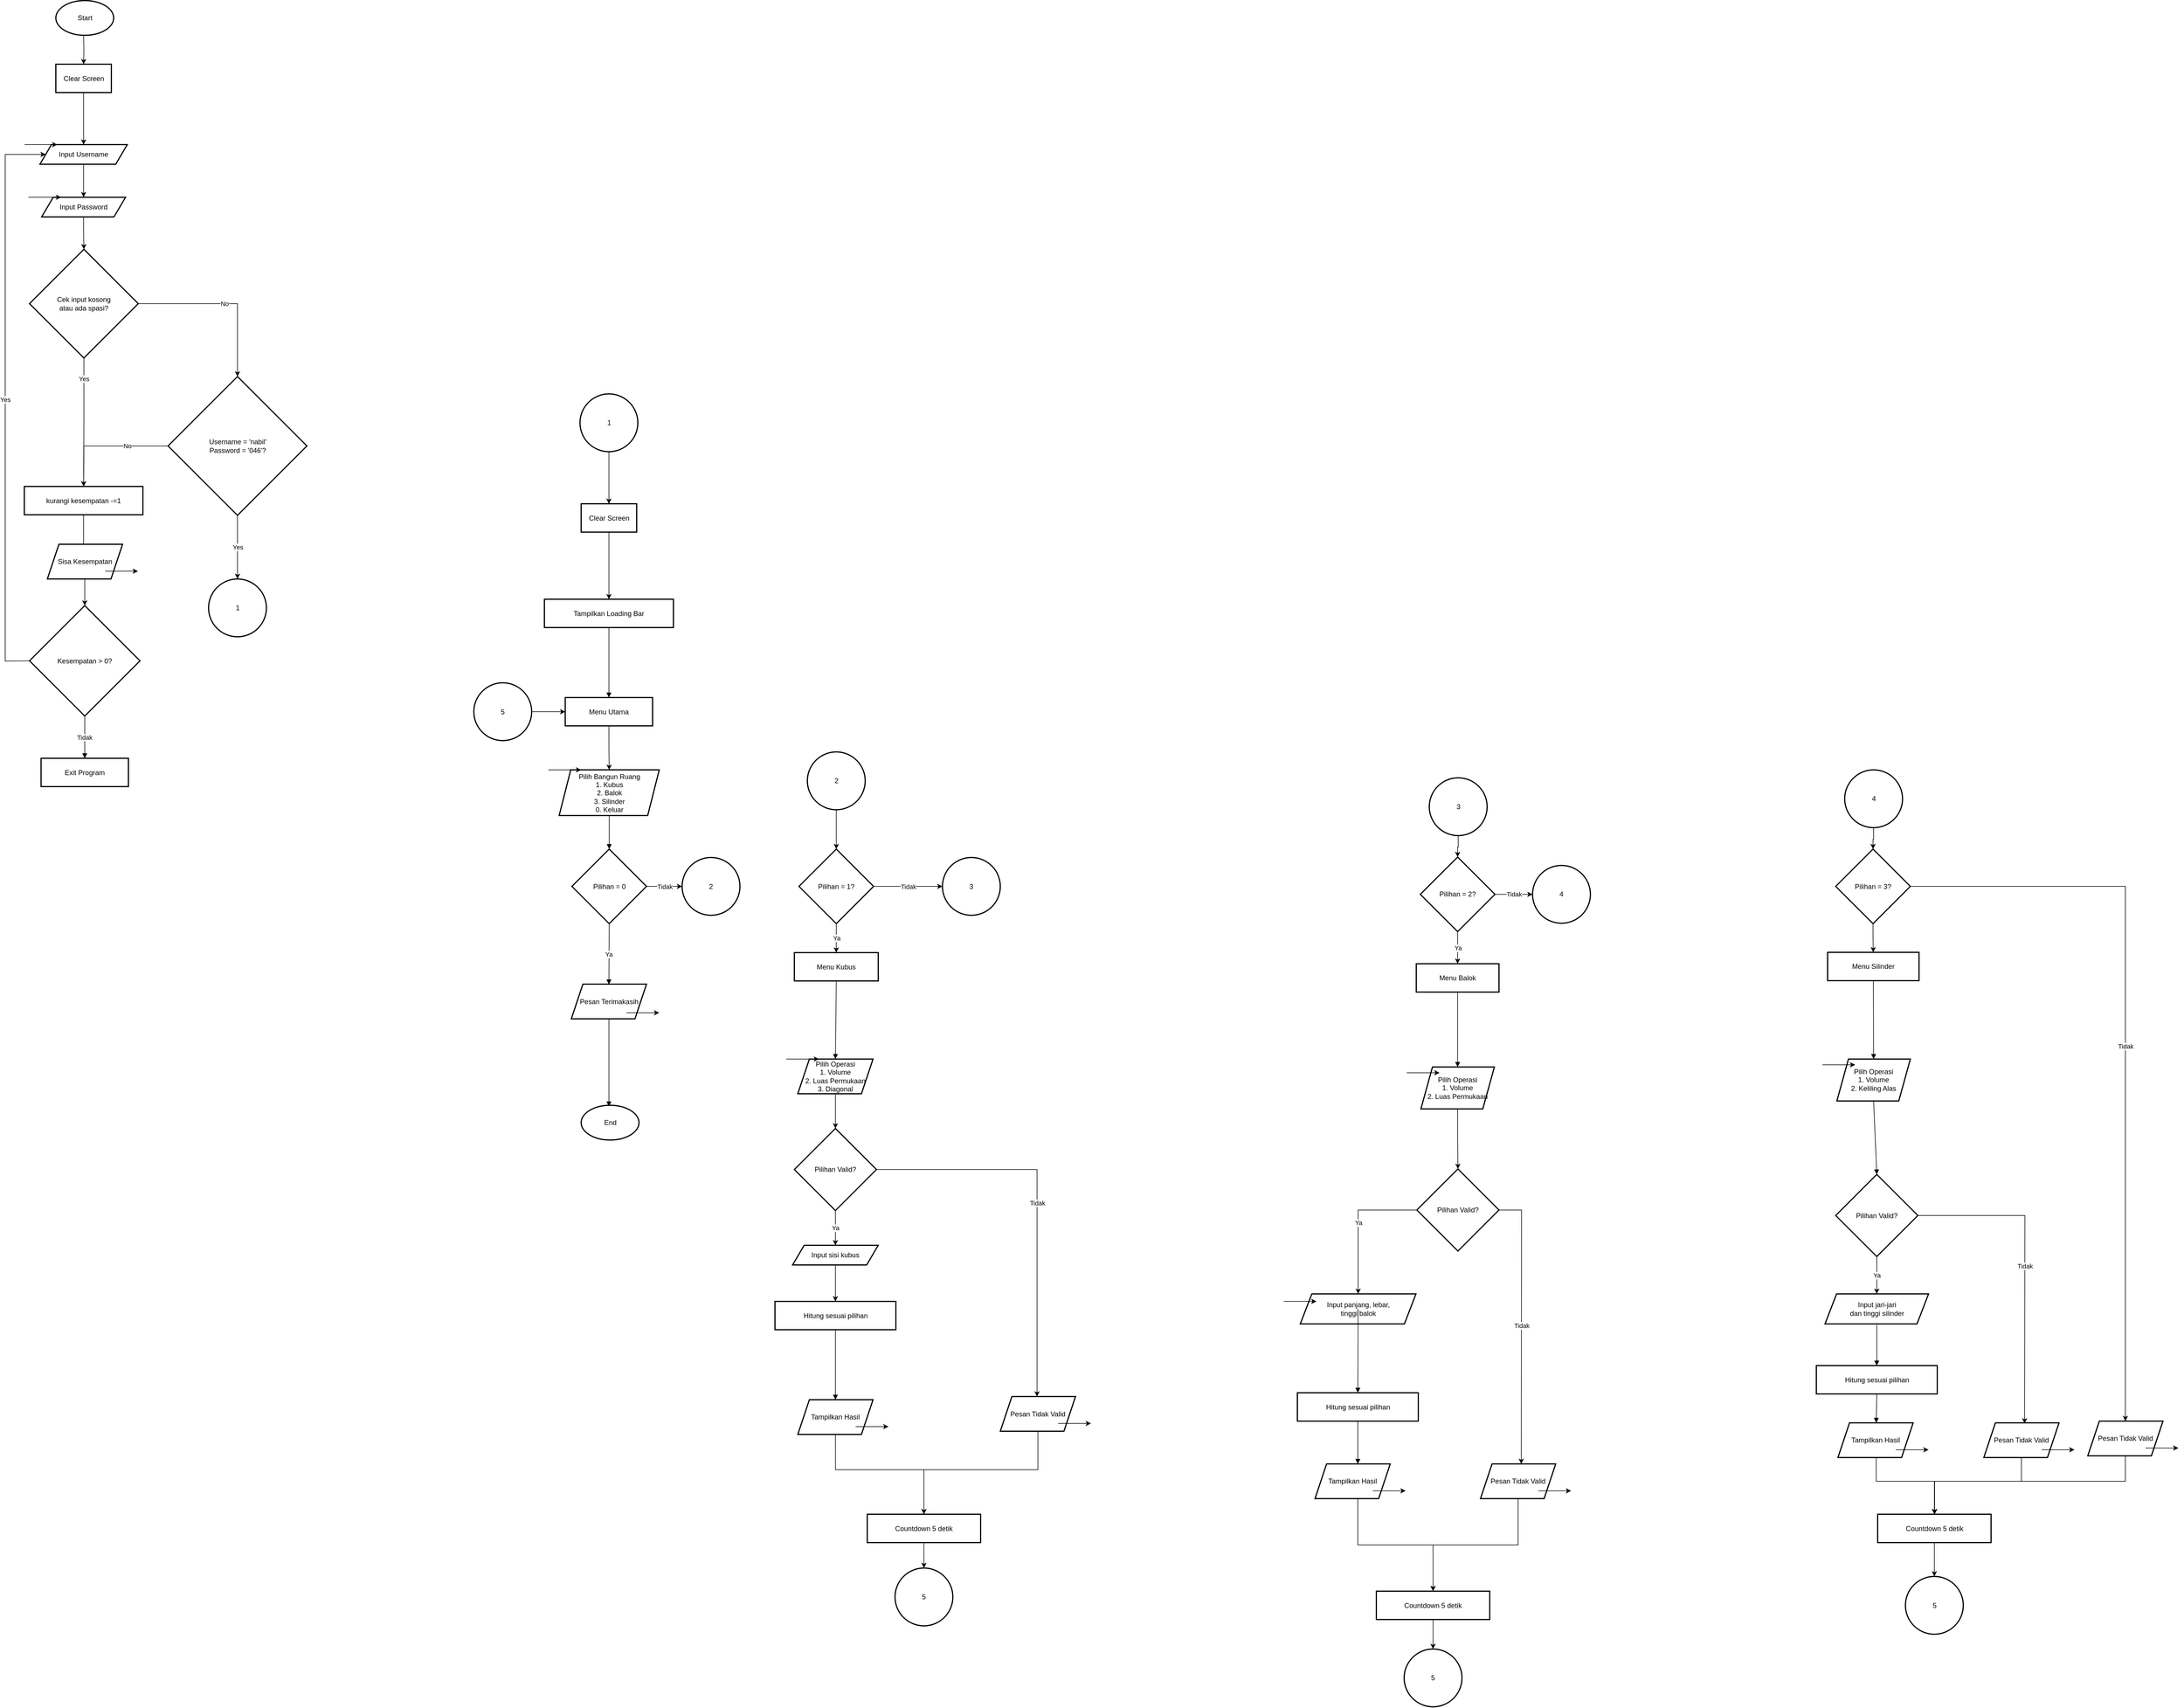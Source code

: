 <mxfile version="24.7.16">
  <diagram name="Page-1" id="O3QrOu1IXCNvo3iBdkBD">
    <mxGraphModel grid="1" page="1" gridSize="10" guides="1" tooltips="1" connect="1" arrows="1" fold="1" pageScale="1" pageWidth="827" pageHeight="1169" math="0" shadow="0">
      <root>
        <mxCell id="0" />
        <mxCell id="1" parent="0" />
        <mxCell id="ae4XvHPI6ht_69qOOaQt-114" value="" style="edgeStyle=orthogonalEdgeStyle;rounded=0;orthogonalLoop=1;jettySize=auto;html=1;" edge="1" parent="1" target="ae4XvHPI6ht_69qOOaQt-113">
          <mxGeometry relative="1" as="geometry">
            <mxPoint x="195.5" y="-71" as="sourcePoint" />
          </mxGeometry>
        </mxCell>
        <mxCell id="ae4XvHPI6ht_69qOOaQt-95" value="" style="edgeStyle=orthogonalEdgeStyle;rounded=0;orthogonalLoop=1;jettySize=auto;html=1;" edge="1" parent="1" source="ae4XvHPI6ht_69qOOaQt-2" target="ae4XvHPI6ht_69qOOaQt-3">
          <mxGeometry relative="1" as="geometry" />
        </mxCell>
        <mxCell id="ae4XvHPI6ht_69qOOaQt-2" value="Input Username" style="shape=parallelogram;perimeter=parallelogramPerimeter;fixedSize=1;strokeWidth=2;whiteSpace=wrap;" vertex="1" parent="1">
          <mxGeometry x="120" y="119" width="151" height="34" as="geometry" />
        </mxCell>
        <mxCell id="ae4XvHPI6ht_69qOOaQt-96" value="" style="edgeStyle=orthogonalEdgeStyle;rounded=0;orthogonalLoop=1;jettySize=auto;html=1;" edge="1" parent="1" source="ae4XvHPI6ht_69qOOaQt-3" target="ae4XvHPI6ht_69qOOaQt-4">
          <mxGeometry relative="1" as="geometry" />
        </mxCell>
        <mxCell id="ae4XvHPI6ht_69qOOaQt-3" value="Input Password" style="shape=parallelogram;perimeter=parallelogramPerimeter;fixedSize=1;strokeWidth=2;whiteSpace=wrap;" vertex="1" parent="1">
          <mxGeometry x="123" y="210" width="145" height="34" as="geometry" />
        </mxCell>
        <mxCell id="ae4XvHPI6ht_69qOOaQt-97" value="No" style="edgeStyle=orthogonalEdgeStyle;rounded=0;orthogonalLoop=1;jettySize=auto;html=1;exitX=1;exitY=0.5;exitDx=0;exitDy=0;" edge="1" parent="1" source="ae4XvHPI6ht_69qOOaQt-4" target="ae4XvHPI6ht_69qOOaQt-8">
          <mxGeometry relative="1" as="geometry" />
        </mxCell>
        <mxCell id="ae4XvHPI6ht_69qOOaQt-98" value="" style="edgeStyle=orthogonalEdgeStyle;rounded=0;orthogonalLoop=1;jettySize=auto;html=1;" edge="1" parent="1" source="ae4XvHPI6ht_69qOOaQt-4" target="ae4XvHPI6ht_69qOOaQt-5">
          <mxGeometry relative="1" as="geometry" />
        </mxCell>
        <mxCell id="ae4XvHPI6ht_69qOOaQt-4" value="Cek input kosong&#xa;atau ada spasi?" style="rhombus;strokeWidth=2;whiteSpace=wrap;" vertex="1" parent="1">
          <mxGeometry x="102" y="300" width="188" height="188" as="geometry" />
        </mxCell>
        <mxCell id="ae4XvHPI6ht_69qOOaQt-99" value="" style="edgeStyle=orthogonalEdgeStyle;rounded=0;orthogonalLoop=1;jettySize=auto;html=1;" edge="1" parent="1" source="ae4XvHPI6ht_69qOOaQt-5" target="ae4XvHPI6ht_69qOOaQt-6">
          <mxGeometry relative="1" as="geometry" />
        </mxCell>
        <mxCell id="ae4XvHPI6ht_69qOOaQt-5" value="kurangi kesempatan -=1" style="whiteSpace=wrap;strokeWidth=2;" vertex="1" parent="1">
          <mxGeometry x="93" y="710" width="205" height="49" as="geometry" />
        </mxCell>
        <mxCell id="ae4XvHPI6ht_69qOOaQt-6" value="Kesempatan &gt; 0?" style="rhombus;strokeWidth=2;whiteSpace=wrap;" vertex="1" parent="1">
          <mxGeometry x="102" y="916" width="191" height="191" as="geometry" />
        </mxCell>
        <mxCell id="ae4XvHPI6ht_69qOOaQt-7" value="Exit Program" style="whiteSpace=wrap;strokeWidth=2;" vertex="1" parent="1">
          <mxGeometry x="122" y="1180" width="151" height="49" as="geometry" />
        </mxCell>
        <mxCell id="ae4XvHPI6ht_69qOOaQt-106" value="Yes" style="edgeStyle=orthogonalEdgeStyle;rounded=0;orthogonalLoop=1;jettySize=auto;html=1;" edge="1" parent="1" source="ae4XvHPI6ht_69qOOaQt-8" target="ae4XvHPI6ht_69qOOaQt-105">
          <mxGeometry relative="1" as="geometry" />
        </mxCell>
        <mxCell id="ae4XvHPI6ht_69qOOaQt-8" value="Username = &#39;nabil&#39;&#xa;Password = &#39;046&#39;?" style="rhombus;strokeWidth=2;whiteSpace=wrap;" vertex="1" parent="1">
          <mxGeometry x="341.5" y="520" width="240" height="240" as="geometry" />
        </mxCell>
        <mxCell id="ae4XvHPI6ht_69qOOaQt-9" value="Tampilkan Loading Bar" style="whiteSpace=wrap;strokeWidth=2;" vertex="1" parent="1">
          <mxGeometry x="992" y="905" width="223" height="49" as="geometry" />
        </mxCell>
        <mxCell id="ae4XvHPI6ht_69qOOaQt-119" value="" style="edgeStyle=orthogonalEdgeStyle;rounded=0;orthogonalLoop=1;jettySize=auto;html=1;" edge="1" parent="1" source="ae4XvHPI6ht_69qOOaQt-10" target="ae4XvHPI6ht_69qOOaQt-11">
          <mxGeometry relative="1" as="geometry" />
        </mxCell>
        <mxCell id="ae4XvHPI6ht_69qOOaQt-10" value="Menu Utama" style="whiteSpace=wrap;strokeWidth=2;" vertex="1" parent="1">
          <mxGeometry x="1028" y="1075" width="151" height="49" as="geometry" />
        </mxCell>
        <mxCell id="ae4XvHPI6ht_69qOOaQt-11" value="Pilih Bangun Ruang&#xa;1. Kubus&#xa;2. Balok&#xa;3. Silinder&#xa;0. Keluar" style="shape=parallelogram;perimeter=parallelogramPerimeter;fixedSize=1;strokeWidth=2;whiteSpace=wrap;" vertex="1" parent="1">
          <mxGeometry x="1017.5" y="1200" width="173" height="79" as="geometry" />
        </mxCell>
        <mxCell id="ae4XvHPI6ht_69qOOaQt-168" value="Tidak" style="edgeStyle=orthogonalEdgeStyle;rounded=0;orthogonalLoop=1;jettySize=auto;html=1;" edge="1" parent="1" source="ae4XvHPI6ht_69qOOaQt-12" target="ae4XvHPI6ht_69qOOaQt-167">
          <mxGeometry relative="1" as="geometry" />
        </mxCell>
        <mxCell id="ae4XvHPI6ht_69qOOaQt-12" value="Pilihan = 0" style="rhombus;strokeWidth=2;whiteSpace=wrap;" vertex="1" parent="1">
          <mxGeometry x="1039.5" y="1337" width="129" height="129" as="geometry" />
        </mxCell>
        <mxCell id="ae4XvHPI6ht_69qOOaQt-123" value="Ya" style="edgeStyle=orthogonalEdgeStyle;rounded=0;orthogonalLoop=1;jettySize=auto;html=1;" edge="1" parent="1" source="ae4XvHPI6ht_69qOOaQt-15" target="ae4XvHPI6ht_69qOOaQt-16">
          <mxGeometry relative="1" as="geometry" />
        </mxCell>
        <mxCell id="ae4XvHPI6ht_69qOOaQt-15" value="Pilihan = 1?" style="rhombus;strokeWidth=2;whiteSpace=wrap;" vertex="1" parent="1">
          <mxGeometry x="1432" y="1337" width="129" height="129" as="geometry" />
        </mxCell>
        <mxCell id="ae4XvHPI6ht_69qOOaQt-16" value="Menu Kubus" style="whiteSpace=wrap;strokeWidth=2;" vertex="1" parent="1">
          <mxGeometry x="1424" y="1516" width="145" height="49" as="geometry" />
        </mxCell>
        <mxCell id="ae4XvHPI6ht_69qOOaQt-124" value="" style="edgeStyle=orthogonalEdgeStyle;rounded=0;orthogonalLoop=1;jettySize=auto;html=1;" edge="1" parent="1" source="ae4XvHPI6ht_69qOOaQt-17" target="ae4XvHPI6ht_69qOOaQt-18">
          <mxGeometry relative="1" as="geometry" />
        </mxCell>
        <mxCell id="ae4XvHPI6ht_69qOOaQt-17" value="Pilih Operasi&#xa;1. Volume&#xa;2. Luas Permukaan&#xa;3. Diagonal" style="shape=parallelogram;perimeter=parallelogramPerimeter;fixedSize=1;strokeWidth=2;whiteSpace=wrap;" vertex="1" parent="1">
          <mxGeometry x="1430" y="1700" width="130" height="60" as="geometry" />
        </mxCell>
        <mxCell id="ae4XvHPI6ht_69qOOaQt-127" value="Ya" style="edgeStyle=orthogonalEdgeStyle;rounded=0;orthogonalLoop=1;jettySize=auto;html=1;" edge="1" parent="1" source="ae4XvHPI6ht_69qOOaQt-18" target="ae4XvHPI6ht_69qOOaQt-20">
          <mxGeometry relative="1" as="geometry" />
        </mxCell>
        <mxCell id="ae4XvHPI6ht_69qOOaQt-130" value="Tidak" style="edgeStyle=orthogonalEdgeStyle;rounded=0;orthogonalLoop=1;jettySize=auto;html=1;exitX=1;exitY=0.5;exitDx=0;exitDy=0;" edge="1" parent="1" source="ae4XvHPI6ht_69qOOaQt-18">
          <mxGeometry relative="1" as="geometry">
            <mxPoint x="1569.0" y="1885.5" as="sourcePoint" />
            <mxPoint x="1843.5" y="2283.5" as="targetPoint" />
            <Array as="points">
              <mxPoint x="1844" y="1891" />
            </Array>
          </mxGeometry>
        </mxCell>
        <mxCell id="ae4XvHPI6ht_69qOOaQt-18" value="Pilihan Valid?" style="rhombus;strokeWidth=2;whiteSpace=wrap;" vertex="1" parent="1">
          <mxGeometry x="1424" y="1820" width="142" height="142" as="geometry" />
        </mxCell>
        <mxCell id="ae4XvHPI6ht_69qOOaQt-131" value="" style="edgeStyle=orthogonalEdgeStyle;rounded=0;orthogonalLoop=1;jettySize=auto;html=1;exitX=0.5;exitY=1;exitDx=0;exitDy=0;" edge="1" parent="1" source="ae4XvHPI6ht_69qOOaQt-155" target="ae4XvHPI6ht_69qOOaQt-23">
          <mxGeometry relative="1" as="geometry">
            <mxPoint x="1840.5" y="2338" as="sourcePoint" />
            <Array as="points">
              <mxPoint x="1845" y="2410" />
              <mxPoint x="1648" y="2410" />
            </Array>
          </mxGeometry>
        </mxCell>
        <mxCell id="ae4XvHPI6ht_69qOOaQt-128" value="" style="edgeStyle=orthogonalEdgeStyle;rounded=0;orthogonalLoop=1;jettySize=auto;html=1;" edge="1" parent="1" source="ae4XvHPI6ht_69qOOaQt-20" target="ae4XvHPI6ht_69qOOaQt-21">
          <mxGeometry relative="1" as="geometry" />
        </mxCell>
        <mxCell id="ae4XvHPI6ht_69qOOaQt-20" value="Input sisi kubus" style="shape=parallelogram;perimeter=parallelogramPerimeter;fixedSize=1;strokeWidth=2;whiteSpace=wrap;" vertex="1" parent="1">
          <mxGeometry x="1421" y="2022" width="148" height="34" as="geometry" />
        </mxCell>
        <mxCell id="ae4XvHPI6ht_69qOOaQt-21" value="Hitung sesuai pilihan" style="whiteSpace=wrap;strokeWidth=2;" vertex="1" parent="1">
          <mxGeometry x="1390.5" y="2119" width="209" height="49" as="geometry" />
        </mxCell>
        <mxCell id="ae4XvHPI6ht_69qOOaQt-132" value="" style="edgeStyle=orthogonalEdgeStyle;rounded=0;orthogonalLoop=1;jettySize=auto;html=1;" edge="1" parent="1" target="ae4XvHPI6ht_69qOOaQt-23">
          <mxGeometry relative="1" as="geometry">
            <mxPoint x="1495.059" y="2338" as="sourcePoint" />
            <Array as="points">
              <mxPoint x="1495" y="2410" />
              <mxPoint x="1648" y="2410" />
            </Array>
          </mxGeometry>
        </mxCell>
        <mxCell id="ae4XvHPI6ht_69qOOaQt-185" value="" style="edgeStyle=orthogonalEdgeStyle;rounded=0;orthogonalLoop=1;jettySize=auto;html=1;" edge="1" parent="1" source="ae4XvHPI6ht_69qOOaQt-23" target="ae4XvHPI6ht_69qOOaQt-182">
          <mxGeometry relative="1" as="geometry" />
        </mxCell>
        <mxCell id="ae4XvHPI6ht_69qOOaQt-23" value="Countdown 5 detik" style="whiteSpace=wrap;strokeWidth=2;" vertex="1" parent="1">
          <mxGeometry x="1550" y="2487" width="196" height="49" as="geometry" />
        </mxCell>
        <mxCell id="ae4XvHPI6ht_69qOOaQt-134" value="Ya" style="edgeStyle=orthogonalEdgeStyle;rounded=0;orthogonalLoop=1;jettySize=auto;html=1;" edge="1" parent="1" source="ae4XvHPI6ht_69qOOaQt-24" target="ae4XvHPI6ht_69qOOaQt-25">
          <mxGeometry relative="1" as="geometry" />
        </mxCell>
        <mxCell id="ae4XvHPI6ht_69qOOaQt-178" value="Tidak" style="edgeStyle=orthogonalEdgeStyle;rounded=0;orthogonalLoop=1;jettySize=auto;html=1;" edge="1" parent="1" source="ae4XvHPI6ht_69qOOaQt-24" target="ae4XvHPI6ht_69qOOaQt-177">
          <mxGeometry relative="1" as="geometry" />
        </mxCell>
        <mxCell id="ae4XvHPI6ht_69qOOaQt-24" value="Pilihan = 2?" style="rhombus;strokeWidth=2;whiteSpace=wrap;" vertex="1" parent="1">
          <mxGeometry x="2506" y="1350.75" width="129" height="129" as="geometry" />
        </mxCell>
        <mxCell id="ae4XvHPI6ht_69qOOaQt-25" value="Menu Balok" style="whiteSpace=wrap;strokeWidth=2;" vertex="1" parent="1">
          <mxGeometry x="2499" y="1535.25" width="143" height="49" as="geometry" />
        </mxCell>
        <mxCell id="ae4XvHPI6ht_69qOOaQt-176" value="" style="edgeStyle=orthogonalEdgeStyle;rounded=0;orthogonalLoop=1;jettySize=auto;html=1;" edge="1" parent="1" source="ae4XvHPI6ht_69qOOaQt-26" target="ae4XvHPI6ht_69qOOaQt-27">
          <mxGeometry relative="1" as="geometry" />
        </mxCell>
        <mxCell id="ae4XvHPI6ht_69qOOaQt-26" value="Pilih Operasi&#xa;1. Volume&#xa;2. Luas Permukaan" style="shape=parallelogram;perimeter=parallelogramPerimeter;fixedSize=1;strokeWidth=2;whiteSpace=wrap;" vertex="1" parent="1">
          <mxGeometry x="2507" y="1713.75" width="127" height="72.5" as="geometry" />
        </mxCell>
        <mxCell id="ae4XvHPI6ht_69qOOaQt-136" value="Ya" style="edgeStyle=orthogonalEdgeStyle;rounded=0;orthogonalLoop=1;jettySize=auto;html=1;" edge="1" parent="1" source="ae4XvHPI6ht_69qOOaQt-27" target="ae4XvHPI6ht_69qOOaQt-29">
          <mxGeometry relative="1" as="geometry" />
        </mxCell>
        <mxCell id="ae4XvHPI6ht_69qOOaQt-139" value="Tidak" style="edgeStyle=orthogonalEdgeStyle;rounded=0;orthogonalLoop=1;jettySize=auto;html=1;" edge="1" parent="1" source="ae4XvHPI6ht_69qOOaQt-27">
          <mxGeometry relative="1" as="geometry">
            <mxPoint x="2680.471" y="2400" as="targetPoint" />
          </mxGeometry>
        </mxCell>
        <mxCell id="ae4XvHPI6ht_69qOOaQt-27" value="Pilihan Valid?" style="rhombus;strokeWidth=2;whiteSpace=wrap;" vertex="1" parent="1">
          <mxGeometry x="2500" y="1890" width="142" height="142" as="geometry" />
        </mxCell>
        <mxCell id="ae4XvHPI6ht_69qOOaQt-140" value="" style="edgeStyle=orthogonalEdgeStyle;rounded=0;orthogonalLoop=1;jettySize=auto;html=1;exitX=0.5;exitY=1;exitDx=0;exitDy=0;" edge="1" parent="1" source="ae4XvHPI6ht_69qOOaQt-158" target="ae4XvHPI6ht_69qOOaQt-32">
          <mxGeometry relative="1" as="geometry">
            <mxPoint x="2680.471" y="2449" as="sourcePoint" />
            <Array as="points">
              <mxPoint x="2675" y="2540" />
              <mxPoint x="2528" y="2540" />
            </Array>
          </mxGeometry>
        </mxCell>
        <mxCell id="ae4XvHPI6ht_69qOOaQt-29" value="Input panjang, lebar,&#xa;tinggi balok" style="shape=parallelogram;perimeter=parallelogramPerimeter;fixedSize=1;strokeWidth=2;whiteSpace=wrap;" vertex="1" parent="1">
          <mxGeometry x="2298.5" y="2106" width="200" height="52" as="geometry" />
        </mxCell>
        <mxCell id="ae4XvHPI6ht_69qOOaQt-30" value="Hitung sesuai pilihan" style="whiteSpace=wrap;strokeWidth=2;" vertex="1" parent="1">
          <mxGeometry x="2293.5" y="2277" width="209" height="49" as="geometry" />
        </mxCell>
        <mxCell id="ae4XvHPI6ht_69qOOaQt-142" value="" style="edgeStyle=orthogonalEdgeStyle;rounded=0;orthogonalLoop=1;jettySize=auto;html=1;" edge="1" parent="1" target="ae4XvHPI6ht_69qOOaQt-32">
          <mxGeometry relative="1" as="geometry">
            <mxPoint x="2398" y="2449" as="sourcePoint" />
            <Array as="points">
              <mxPoint x="2398" y="2540" />
              <mxPoint x="2528" y="2540" />
            </Array>
          </mxGeometry>
        </mxCell>
        <mxCell id="ae4XvHPI6ht_69qOOaQt-184" value="" style="edgeStyle=orthogonalEdgeStyle;rounded=0;orthogonalLoop=1;jettySize=auto;html=1;" edge="1" parent="1" source="ae4XvHPI6ht_69qOOaQt-32" target="ae4XvHPI6ht_69qOOaQt-183">
          <mxGeometry relative="1" as="geometry" />
        </mxCell>
        <mxCell id="ae4XvHPI6ht_69qOOaQt-32" value="Countdown 5 detik" style="whiteSpace=wrap;strokeWidth=2;" vertex="1" parent="1">
          <mxGeometry x="2430" y="2620" width="196" height="49" as="geometry" />
        </mxCell>
        <mxCell id="ae4XvHPI6ht_69qOOaQt-143" value="" style="edgeStyle=orthogonalEdgeStyle;rounded=0;orthogonalLoop=1;jettySize=auto;html=1;" edge="1" parent="1" source="ae4XvHPI6ht_69qOOaQt-33" target="ae4XvHPI6ht_69qOOaQt-34">
          <mxGeometry relative="1" as="geometry" />
        </mxCell>
        <mxCell id="ae4XvHPI6ht_69qOOaQt-165" value="Tidak" style="edgeStyle=orthogonalEdgeStyle;rounded=0;orthogonalLoop=1;jettySize=auto;html=1;" edge="1" parent="1" source="ae4XvHPI6ht_69qOOaQt-33" target="ae4XvHPI6ht_69qOOaQt-163">
          <mxGeometry relative="1" as="geometry" />
        </mxCell>
        <mxCell id="ae4XvHPI6ht_69qOOaQt-33" value="Pilihan = 3?" style="rhombus;strokeWidth=2;whiteSpace=wrap;" vertex="1" parent="1">
          <mxGeometry x="3224" y="1337" width="129" height="129" as="geometry" />
        </mxCell>
        <mxCell id="ae4XvHPI6ht_69qOOaQt-34" value="Menu Silinder" style="whiteSpace=wrap;strokeWidth=2;" vertex="1" parent="1">
          <mxGeometry x="3210" y="1515.5" width="158" height="49" as="geometry" />
        </mxCell>
        <mxCell id="ae4XvHPI6ht_69qOOaQt-35" value="Pilih Operasi&#xa;1. Volume&#xa;2. Keliling Alas" style="shape=parallelogram;perimeter=parallelogramPerimeter;fixedSize=1;strokeWidth=2;whiteSpace=wrap;" vertex="1" parent="1">
          <mxGeometry x="3226" y="1700" width="127" height="72.5" as="geometry" />
        </mxCell>
        <mxCell id="ae4XvHPI6ht_69qOOaQt-149" value="Tidak" style="edgeStyle=orthogonalEdgeStyle;rounded=0;orthogonalLoop=1;jettySize=auto;html=1;" edge="1" parent="1" source="ae4XvHPI6ht_69qOOaQt-36">
          <mxGeometry relative="1" as="geometry">
            <mxPoint x="3550.471" y="2330" as="targetPoint" />
          </mxGeometry>
        </mxCell>
        <mxCell id="ae4XvHPI6ht_69qOOaQt-151" value="Ya" style="edgeStyle=orthogonalEdgeStyle;rounded=0;orthogonalLoop=1;jettySize=auto;html=1;" edge="1" parent="1" source="ae4XvHPI6ht_69qOOaQt-36" target="ae4XvHPI6ht_69qOOaQt-38">
          <mxGeometry relative="1" as="geometry" />
        </mxCell>
        <mxCell id="ae4XvHPI6ht_69qOOaQt-36" value="Pilihan Valid?" style="rhombus;strokeWidth=2;whiteSpace=wrap;" vertex="1" parent="1">
          <mxGeometry x="3224" y="1899.5" width="142" height="142" as="geometry" />
        </mxCell>
        <mxCell id="ae4XvHPI6ht_69qOOaQt-150" value="" style="edgeStyle=orthogonalEdgeStyle;rounded=0;orthogonalLoop=1;jettySize=auto;html=1;exitX=0.5;exitY=1;exitDx=0;exitDy=0;" edge="1" parent="1" source="ae4XvHPI6ht_69qOOaQt-160" target="ae4XvHPI6ht_69qOOaQt-41">
          <mxGeometry relative="1" as="geometry">
            <mxPoint x="3550.471" y="2379" as="sourcePoint" />
            <Array as="points">
              <mxPoint x="3545" y="2430" />
              <mxPoint x="3395" y="2430" />
            </Array>
          </mxGeometry>
        </mxCell>
        <mxCell id="ae4XvHPI6ht_69qOOaQt-38" value="Input jari-jari&#xa;dan tinggi silinder" style="shape=parallelogram;perimeter=parallelogramPerimeter;fixedSize=1;strokeWidth=2;whiteSpace=wrap;" vertex="1" parent="1">
          <mxGeometry x="3205.5" y="2106" width="179" height="52" as="geometry" />
        </mxCell>
        <mxCell id="ae4XvHPI6ht_69qOOaQt-39" value="Hitung sesuai pilihan" style="whiteSpace=wrap;strokeWidth=2;" vertex="1" parent="1">
          <mxGeometry x="3190.5" y="2230" width="209" height="49" as="geometry" />
        </mxCell>
        <mxCell id="ae4XvHPI6ht_69qOOaQt-152" value="" style="edgeStyle=orthogonalEdgeStyle;rounded=0;orthogonalLoop=1;jettySize=auto;html=1;" edge="1" parent="1" target="ae4XvHPI6ht_69qOOaQt-41">
          <mxGeometry relative="1" as="geometry">
            <mxPoint x="3294.0" y="2378" as="sourcePoint" />
            <Array as="points">
              <mxPoint x="3294" y="2430" />
              <mxPoint x="3395" y="2430" />
            </Array>
          </mxGeometry>
        </mxCell>
        <mxCell id="ae4XvHPI6ht_69qOOaQt-187" value="" style="edgeStyle=orthogonalEdgeStyle;rounded=0;orthogonalLoop=1;jettySize=auto;html=1;" edge="1" parent="1" source="ae4XvHPI6ht_69qOOaQt-41" target="ae4XvHPI6ht_69qOOaQt-186">
          <mxGeometry relative="1" as="geometry" />
        </mxCell>
        <mxCell id="ae4XvHPI6ht_69qOOaQt-41" value="Countdown 5 detik" style="whiteSpace=wrap;strokeWidth=2;" vertex="1" parent="1">
          <mxGeometry x="3296.5" y="2487" width="196" height="49" as="geometry" />
        </mxCell>
        <mxCell id="ae4XvHPI6ht_69qOOaQt-147" value="" style="edgeStyle=orthogonalEdgeStyle;rounded=0;orthogonalLoop=1;jettySize=auto;html=1;entryX=0.5;entryY=0;entryDx=0;entryDy=0;exitX=0.5;exitY=1;exitDx=0;exitDy=0;" edge="1" parent="1" source="ae4XvHPI6ht_69qOOaQt-163" target="ae4XvHPI6ht_69qOOaQt-41">
          <mxGeometry relative="1" as="geometry">
            <mxPoint x="3738" y="2322" as="sourcePoint" />
            <mxPoint x="3390" y="2430" as="targetPoint" />
            <Array as="points">
              <mxPoint x="3725" y="2430" />
              <mxPoint x="3395" y="2430" />
            </Array>
          </mxGeometry>
        </mxCell>
        <mxCell id="ae4XvHPI6ht_69qOOaQt-50" value="Tidak" style="curved=1;startArrow=none;endArrow=block;exitX=0.5;exitY=1;entryX=0.5;entryY=0;rounded=0;" edge="1" parent="1" source="ae4XvHPI6ht_69qOOaQt-6" target="ae4XvHPI6ht_69qOOaQt-7">
          <mxGeometry relative="1" as="geometry">
            <Array as="points" />
          </mxGeometry>
        </mxCell>
        <mxCell id="ae4XvHPI6ht_69qOOaQt-54" value="" style="curved=1;startArrow=none;endArrow=block;exitX=0.5;exitY=0.99;entryX=0.5;entryY=0;rounded=0;" edge="1" parent="1" source="ae4XvHPI6ht_69qOOaQt-9" target="ae4XvHPI6ht_69qOOaQt-10">
          <mxGeometry relative="1" as="geometry">
            <Array as="points" />
          </mxGeometry>
        </mxCell>
        <mxCell id="ae4XvHPI6ht_69qOOaQt-56" value="" style="curved=1;startArrow=none;endArrow=block;exitX=0.5;exitY=1.01;entryX=0.5;entryY=0;rounded=0;" edge="1" parent="1" source="ae4XvHPI6ht_69qOOaQt-11" target="ae4XvHPI6ht_69qOOaQt-12">
          <mxGeometry relative="1" as="geometry">
            <Array as="points" />
          </mxGeometry>
        </mxCell>
        <mxCell id="ae4XvHPI6ht_69qOOaQt-57" value="Ya" style="curved=1;startArrow=none;endArrow=block;exitX=0.5;exitY=1;entryX=0.5;entryY=0;rounded=0;" edge="1" parent="1" source="ae4XvHPI6ht_69qOOaQt-12">
          <mxGeometry relative="1" as="geometry">
            <Array as="points" />
            <mxPoint x="1103.5" y="1571" as="targetPoint" />
          </mxGeometry>
        </mxCell>
        <mxCell id="ae4XvHPI6ht_69qOOaQt-58" value="" style="curved=1;startArrow=none;endArrow=block;exitX=0.5;exitY=1;entryX=0.5;entryY=0;rounded=0;exitDx=0;exitDy=0;" edge="1" parent="1" source="ae4XvHPI6ht_69qOOaQt-153">
          <mxGeometry relative="1" as="geometry">
            <Array as="points" />
            <mxPoint x="1103.5" y="1638" as="sourcePoint" />
            <mxPoint x="1103.5" y="1782" as="targetPoint" />
          </mxGeometry>
        </mxCell>
        <mxCell id="ae4XvHPI6ht_69qOOaQt-61" value="" style="curved=1;startArrow=none;endArrow=block;exitX=0.5;exitY=1;entryX=0.5;entryY=-0.01;rounded=0;" edge="1" parent="1" source="ae4XvHPI6ht_69qOOaQt-16" target="ae4XvHPI6ht_69qOOaQt-17">
          <mxGeometry relative="1" as="geometry">
            <Array as="points" />
          </mxGeometry>
        </mxCell>
        <mxCell id="ae4XvHPI6ht_69qOOaQt-66" value="" style="curved=1;startArrow=none;endArrow=block;exitX=0.5;exitY=1;entryX=0.5;entryY=0;rounded=0;" edge="1" parent="1" source="ae4XvHPI6ht_69qOOaQt-21">
          <mxGeometry relative="1" as="geometry">
            <Array as="points" />
            <mxPoint x="1495.0" y="2289" as="targetPoint" />
          </mxGeometry>
        </mxCell>
        <mxCell id="ae4XvHPI6ht_69qOOaQt-71" value="" style="curved=1;startArrow=none;endArrow=block;exitX=0.5;exitY=1;entryX=0.5;entryY=-0.01;rounded=0;" edge="1" parent="1" source="ae4XvHPI6ht_69qOOaQt-25" target="ae4XvHPI6ht_69qOOaQt-26">
          <mxGeometry relative="1" as="geometry">
            <Array as="points" />
          </mxGeometry>
        </mxCell>
        <mxCell id="ae4XvHPI6ht_69qOOaQt-75" value="" style="curved=1;startArrow=none;endArrow=block;exitX=0.5;exitY=0.99;entryX=0.5;entryY=0;rounded=0;" edge="1" parent="1" source="ae4XvHPI6ht_69qOOaQt-29" target="ae4XvHPI6ht_69qOOaQt-30">
          <mxGeometry relative="1" as="geometry">
            <Array as="points" />
          </mxGeometry>
        </mxCell>
        <mxCell id="ae4XvHPI6ht_69qOOaQt-76" value="" style="curved=1;startArrow=none;endArrow=block;exitX=0.5;exitY=1;entryX=0.5;entryY=0.01;rounded=0;" edge="1" parent="1" source="ae4XvHPI6ht_69qOOaQt-30">
          <mxGeometry relative="1" as="geometry">
            <Array as="points" />
            <mxPoint x="2398" y="2400" as="targetPoint" />
          </mxGeometry>
        </mxCell>
        <mxCell id="ae4XvHPI6ht_69qOOaQt-81" value="" style="curved=1;startArrow=none;endArrow=block;exitX=0.5;exitY=1;entryX=0.5;entryY=0;rounded=0;" edge="1" parent="1" source="ae4XvHPI6ht_69qOOaQt-34" target="ae4XvHPI6ht_69qOOaQt-35">
          <mxGeometry relative="1" as="geometry">
            <Array as="points" />
          </mxGeometry>
        </mxCell>
        <mxCell id="ae4XvHPI6ht_69qOOaQt-82" value="" style="curved=1;startArrow=none;endArrow=block;exitX=0.5;exitY=1;entryX=0.5;entryY=0;rounded=0;" edge="1" parent="1" source="ae4XvHPI6ht_69qOOaQt-35" target="ae4XvHPI6ht_69qOOaQt-36">
          <mxGeometry relative="1" as="geometry">
            <Array as="points" />
          </mxGeometry>
        </mxCell>
        <mxCell id="ae4XvHPI6ht_69qOOaQt-85" value="" style="curved=1;startArrow=none;endArrow=block;entryX=0.5;entryY=0.01;rounded=0;" edge="1" parent="1" target="ae4XvHPI6ht_69qOOaQt-39">
          <mxGeometry relative="1" as="geometry">
            <Array as="points" />
            <mxPoint x="3295" y="2160" as="sourcePoint" />
          </mxGeometry>
        </mxCell>
        <mxCell id="ae4XvHPI6ht_69qOOaQt-86" value="" style="curved=1;startArrow=none;endArrow=block;exitX=0.5;exitY=1.01;entryX=0.5;entryY=0.01;rounded=0;" edge="1" parent="1" source="ae4XvHPI6ht_69qOOaQt-39">
          <mxGeometry relative="1" as="geometry">
            <Array as="points" />
            <mxPoint x="3294.0" y="2329" as="targetPoint" />
          </mxGeometry>
        </mxCell>
        <mxCell id="ae4XvHPI6ht_69qOOaQt-100" value="Yes" style="endArrow=classic;html=1;rounded=0;exitX=0;exitY=0.5;exitDx=0;exitDy=0;entryX=0;entryY=0.5;entryDx=0;entryDy=0;" edge="1" parent="1" source="ae4XvHPI6ht_69qOOaQt-6" target="ae4XvHPI6ht_69qOOaQt-2">
          <mxGeometry width="50" height="50" relative="1" as="geometry">
            <mxPoint x="20" y="1010" as="sourcePoint" />
            <mxPoint x="80" y="150" as="targetPoint" />
            <Array as="points">
              <mxPoint x="60" y="1012" />
              <mxPoint x="60" y="600" />
              <mxPoint x="60" y="360" />
              <mxPoint x="60" y="136" />
            </Array>
          </mxGeometry>
        </mxCell>
        <mxCell id="ae4XvHPI6ht_69qOOaQt-101" value="" style="endArrow=classic;html=1;rounded=0;exitX=0;exitY=0.5;exitDx=0;exitDy=0;entryX=0.5;entryY=0;entryDx=0;entryDy=0;" edge="1" parent="1" source="ae4XvHPI6ht_69qOOaQt-8" target="ae4XvHPI6ht_69qOOaQt-5">
          <mxGeometry width="50" height="50" relative="1" as="geometry">
            <mxPoint x="670" y="630" as="sourcePoint" />
            <mxPoint x="720" y="580" as="targetPoint" />
            <Array as="points">
              <mxPoint x="196" y="640" />
            </Array>
          </mxGeometry>
        </mxCell>
        <mxCell id="ae4XvHPI6ht_69qOOaQt-102" value="No" style="endArrow=none;html=1;rounded=0;entryX=0;entryY=0.5;entryDx=0;entryDy=0;" edge="1" parent="1" target="ae4XvHPI6ht_69qOOaQt-8">
          <mxGeometry width="50" height="50" relative="1" as="geometry">
            <mxPoint x="200" y="640" as="sourcePoint" />
            <mxPoint x="360" y="690" as="targetPoint" />
          </mxGeometry>
        </mxCell>
        <mxCell id="ae4XvHPI6ht_69qOOaQt-103" value="Yes" style="endArrow=none;html=1;rounded=0;exitX=0.5;exitY=1;exitDx=0;exitDy=0;" edge="1" parent="1" source="ae4XvHPI6ht_69qOOaQt-4">
          <mxGeometry width="50" height="50" relative="1" as="geometry">
            <mxPoint x="210" y="550" as="sourcePoint" />
            <mxPoint x="196" y="560" as="targetPoint" />
          </mxGeometry>
        </mxCell>
        <mxCell id="ae4XvHPI6ht_69qOOaQt-105" value="1" style="strokeWidth=2;html=1;shape=mxgraph.flowchart.start_2;whiteSpace=wrap;" vertex="1" parent="1">
          <mxGeometry x="411.5" y="870" width="100" height="100" as="geometry" />
        </mxCell>
        <mxCell id="ae4XvHPI6ht_69qOOaQt-108" value="" style="edgeStyle=orthogonalEdgeStyle;rounded=0;orthogonalLoop=1;jettySize=auto;html=1;" edge="1" parent="1" source="ae4XvHPI6ht_69qOOaQt-116" target="ae4XvHPI6ht_69qOOaQt-9">
          <mxGeometry relative="1" as="geometry" />
        </mxCell>
        <mxCell id="ae4XvHPI6ht_69qOOaQt-118" value="" style="edgeStyle=orthogonalEdgeStyle;rounded=0;orthogonalLoop=1;jettySize=auto;html=1;" edge="1" parent="1" source="ae4XvHPI6ht_69qOOaQt-107" target="ae4XvHPI6ht_69qOOaQt-116">
          <mxGeometry relative="1" as="geometry" />
        </mxCell>
        <mxCell id="ae4XvHPI6ht_69qOOaQt-107" value="1" style="strokeWidth=2;html=1;shape=mxgraph.flowchart.start_2;whiteSpace=wrap;" vertex="1" parent="1">
          <mxGeometry x="1053.5" y="550" width="100" height="100" as="geometry" />
        </mxCell>
        <mxCell id="ae4XvHPI6ht_69qOOaQt-109" value="" style="endArrow=classic;html=1;rounded=0;" edge="1" parent="1">
          <mxGeometry width="50" height="50" relative="1" as="geometry">
            <mxPoint x="93.5" y="119" as="sourcePoint" />
            <mxPoint x="150.16" y="119" as="targetPoint" />
          </mxGeometry>
        </mxCell>
        <mxCell id="ae4XvHPI6ht_69qOOaQt-110" value="" style="endArrow=classic;html=1;rounded=0;" edge="1" parent="1">
          <mxGeometry width="50" height="50" relative="1" as="geometry">
            <mxPoint x="100" y="210" as="sourcePoint" />
            <mxPoint x="156.66" y="210" as="targetPoint" />
          </mxGeometry>
        </mxCell>
        <mxCell id="ae4XvHPI6ht_69qOOaQt-115" value="" style="edgeStyle=orthogonalEdgeStyle;rounded=0;orthogonalLoop=1;jettySize=auto;html=1;" edge="1" parent="1" source="ae4XvHPI6ht_69qOOaQt-113" target="ae4XvHPI6ht_69qOOaQt-2">
          <mxGeometry relative="1" as="geometry" />
        </mxCell>
        <mxCell id="ae4XvHPI6ht_69qOOaQt-113" value="Clear Screen" style="whiteSpace=wrap;strokeWidth=2;" vertex="1" parent="1">
          <mxGeometry x="147.5" y="-20" width="96" height="49" as="geometry" />
        </mxCell>
        <mxCell id="ae4XvHPI6ht_69qOOaQt-116" value="Clear Screen" style="whiteSpace=wrap;strokeWidth=2;" vertex="1" parent="1">
          <mxGeometry x="1055.5" y="740" width="96" height="49" as="geometry" />
        </mxCell>
        <mxCell id="ae4XvHPI6ht_69qOOaQt-120" value="" style="endArrow=classic;html=1;rounded=0;" edge="1" parent="1">
          <mxGeometry width="50" height="50" relative="1" as="geometry">
            <mxPoint x="998.84" y="1200" as="sourcePoint" />
            <mxPoint x="1055.5" y="1200" as="targetPoint" />
          </mxGeometry>
        </mxCell>
        <mxCell id="ae4XvHPI6ht_69qOOaQt-125" value="" style="endArrow=classic;html=1;rounded=0;" edge="1" parent="1">
          <mxGeometry width="50" height="50" relative="1" as="geometry">
            <mxPoint x="1410" y="1700" as="sourcePoint" />
            <mxPoint x="1466.66" y="1700" as="targetPoint" />
          </mxGeometry>
        </mxCell>
        <mxCell id="ae4XvHPI6ht_69qOOaQt-135" value="" style="endArrow=classic;html=1;rounded=0;" edge="1" parent="1">
          <mxGeometry width="50" height="50" relative="1" as="geometry">
            <mxPoint x="2482.5" y="1723.75" as="sourcePoint" />
            <mxPoint x="2539.16" y="1723.75" as="targetPoint" />
          </mxGeometry>
        </mxCell>
        <mxCell id="ae4XvHPI6ht_69qOOaQt-138" value="" style="endArrow=classic;html=1;rounded=0;" edge="1" parent="1">
          <mxGeometry width="50" height="50" relative="1" as="geometry">
            <mxPoint x="2269.84" y="2119" as="sourcePoint" />
            <mxPoint x="2326.5" y="2119" as="targetPoint" />
          </mxGeometry>
        </mxCell>
        <mxCell id="ae4XvHPI6ht_69qOOaQt-145" value="" style="endArrow=classic;html=1;rounded=0;" edge="1" parent="1">
          <mxGeometry width="50" height="50" relative="1" as="geometry">
            <mxPoint x="3201" y="1710" as="sourcePoint" />
            <mxPoint x="3257.66" y="1710" as="targetPoint" />
          </mxGeometry>
        </mxCell>
        <mxCell id="ae4XvHPI6ht_69qOOaQt-153" value="Pesan Terimakasih" style="shape=parallelogram;perimeter=parallelogramPerimeter;fixedSize=1;strokeWidth=2;whiteSpace=wrap;" vertex="1" parent="1">
          <mxGeometry x="1038.5" y="1570.5" width="130" height="60" as="geometry" />
        </mxCell>
        <mxCell id="ae4XvHPI6ht_69qOOaQt-154" value="" style="endArrow=classic;html=1;rounded=0;" edge="1" parent="1">
          <mxGeometry width="50" height="50" relative="1" as="geometry">
            <mxPoint x="1133.84" y="1620" as="sourcePoint" />
            <mxPoint x="1190.5" y="1620" as="targetPoint" />
          </mxGeometry>
        </mxCell>
        <mxCell id="ae4XvHPI6ht_69qOOaQt-155" value="Pesan Tidak Valid" style="shape=parallelogram;perimeter=parallelogramPerimeter;fixedSize=1;strokeWidth=2;whiteSpace=wrap;" vertex="1" parent="1">
          <mxGeometry x="1780" y="2283.5" width="130" height="60" as="geometry" />
        </mxCell>
        <mxCell id="ae4XvHPI6ht_69qOOaQt-157" value="" style="endArrow=classic;html=1;rounded=0;" edge="1" parent="1">
          <mxGeometry width="50" height="50" relative="1" as="geometry">
            <mxPoint x="1880" y="2330" as="sourcePoint" />
            <mxPoint x="1936.66" y="2330" as="targetPoint" />
          </mxGeometry>
        </mxCell>
        <mxCell id="ae4XvHPI6ht_69qOOaQt-158" value="Pesan Tidak Valid" style="shape=parallelogram;perimeter=parallelogramPerimeter;fixedSize=1;strokeWidth=2;whiteSpace=wrap;" vertex="1" parent="1">
          <mxGeometry x="2610" y="2400" width="130" height="60" as="geometry" />
        </mxCell>
        <mxCell id="ae4XvHPI6ht_69qOOaQt-159" value="" style="endArrow=classic;html=1;rounded=0;" edge="1" parent="1">
          <mxGeometry width="50" height="50" relative="1" as="geometry">
            <mxPoint x="2710" y="2446.5" as="sourcePoint" />
            <mxPoint x="2766.66" y="2446.5" as="targetPoint" />
          </mxGeometry>
        </mxCell>
        <mxCell id="ae4XvHPI6ht_69qOOaQt-160" value="Pesan Tidak Valid" style="shape=parallelogram;perimeter=parallelogramPerimeter;fixedSize=1;strokeWidth=2;whiteSpace=wrap;" vertex="1" parent="1">
          <mxGeometry x="3480" y="2329" width="130" height="60" as="geometry" />
        </mxCell>
        <mxCell id="ae4XvHPI6ht_69qOOaQt-161" value="" style="endArrow=classic;html=1;rounded=0;" edge="1" parent="1">
          <mxGeometry width="50" height="50" relative="1" as="geometry">
            <mxPoint x="3580" y="2375.5" as="sourcePoint" />
            <mxPoint x="3636.66" y="2375.5" as="targetPoint" />
          </mxGeometry>
        </mxCell>
        <mxCell id="ae4XvHPI6ht_69qOOaQt-163" value="Pesan Tidak Valid" style="shape=parallelogram;perimeter=parallelogramPerimeter;fixedSize=1;strokeWidth=2;whiteSpace=wrap;" vertex="1" parent="1">
          <mxGeometry x="3659.67" y="2326" width="130" height="60" as="geometry" />
        </mxCell>
        <mxCell id="ae4XvHPI6ht_69qOOaQt-164" value="" style="endArrow=classic;html=1;rounded=0;" edge="1" parent="1">
          <mxGeometry width="50" height="50" relative="1" as="geometry">
            <mxPoint x="3759.67" y="2372.5" as="sourcePoint" />
            <mxPoint x="3816.33" y="2372.5" as="targetPoint" />
          </mxGeometry>
        </mxCell>
        <mxCell id="ae4XvHPI6ht_69qOOaQt-167" value="2" style="strokeWidth=2;html=1;shape=mxgraph.flowchart.start_2;whiteSpace=wrap;" vertex="1" parent="1">
          <mxGeometry x="1230" y="1351.5" width="100" height="100" as="geometry" />
        </mxCell>
        <mxCell id="ae4XvHPI6ht_69qOOaQt-170" value="" style="edgeStyle=orthogonalEdgeStyle;rounded=0;orthogonalLoop=1;jettySize=auto;html=1;" edge="1" parent="1" source="ae4XvHPI6ht_69qOOaQt-169" target="ae4XvHPI6ht_69qOOaQt-15">
          <mxGeometry relative="1" as="geometry" />
        </mxCell>
        <mxCell id="ae4XvHPI6ht_69qOOaQt-169" value="2" style="strokeWidth=2;html=1;shape=mxgraph.flowchart.start_2;whiteSpace=wrap;" vertex="1" parent="1">
          <mxGeometry x="1446.5" y="1169" width="100" height="100" as="geometry" />
        </mxCell>
        <mxCell id="ae4XvHPI6ht_69qOOaQt-172" value="Tidak" style="edgeStyle=orthogonalEdgeStyle;rounded=0;orthogonalLoop=1;jettySize=auto;html=1;" edge="1" parent="1" source="ae4XvHPI6ht_69qOOaQt-15" target="ae4XvHPI6ht_69qOOaQt-171">
          <mxGeometry relative="1" as="geometry">
            <mxPoint x="1561" y="1402" as="sourcePoint" />
            <mxPoint x="2334" y="1402" as="targetPoint" />
          </mxGeometry>
        </mxCell>
        <mxCell id="ae4XvHPI6ht_69qOOaQt-171" value="3" style="strokeWidth=2;html=1;shape=mxgraph.flowchart.start_2;whiteSpace=wrap;" vertex="1" parent="1">
          <mxGeometry x="1680" y="1351.5" width="100" height="100" as="geometry" />
        </mxCell>
        <mxCell id="ae4XvHPI6ht_69qOOaQt-175" value="" style="edgeStyle=orthogonalEdgeStyle;rounded=0;orthogonalLoop=1;jettySize=auto;html=1;" edge="1" parent="1" source="ae4XvHPI6ht_69qOOaQt-174" target="ae4XvHPI6ht_69qOOaQt-24">
          <mxGeometry relative="1" as="geometry" />
        </mxCell>
        <mxCell id="ae4XvHPI6ht_69qOOaQt-174" value="3" style="strokeWidth=2;html=1;shape=mxgraph.flowchart.start_2;whiteSpace=wrap;" vertex="1" parent="1">
          <mxGeometry x="2521.5" y="1213.75" width="100" height="100" as="geometry" />
        </mxCell>
        <mxCell id="ae4XvHPI6ht_69qOOaQt-177" value="4" style="strokeWidth=2;html=1;shape=mxgraph.flowchart.start_2;whiteSpace=wrap;" vertex="1" parent="1">
          <mxGeometry x="2700" y="1365.25" width="100" height="100" as="geometry" />
        </mxCell>
        <mxCell id="ae4XvHPI6ht_69qOOaQt-180" value="" style="edgeStyle=orthogonalEdgeStyle;rounded=0;orthogonalLoop=1;jettySize=auto;html=1;" edge="1" parent="1" source="ae4XvHPI6ht_69qOOaQt-179" target="ae4XvHPI6ht_69qOOaQt-33">
          <mxGeometry relative="1" as="geometry" />
        </mxCell>
        <mxCell id="ae4XvHPI6ht_69qOOaQt-179" value="4" style="strokeWidth=2;html=1;shape=mxgraph.flowchart.start_2;whiteSpace=wrap;" vertex="1" parent="1">
          <mxGeometry x="3239.5" y="1200" width="100" height="100" as="geometry" />
        </mxCell>
        <mxCell id="ae4XvHPI6ht_69qOOaQt-182" value="5" style="strokeWidth=2;html=1;shape=mxgraph.flowchart.start_2;whiteSpace=wrap;" vertex="1" parent="1">
          <mxGeometry x="1598" y="2580" width="100" height="100" as="geometry" />
        </mxCell>
        <mxCell id="ae4XvHPI6ht_69qOOaQt-183" value="5" style="strokeWidth=2;html=1;shape=mxgraph.flowchart.start_2;whiteSpace=wrap;" vertex="1" parent="1">
          <mxGeometry x="2478" y="2720" width="100" height="100" as="geometry" />
        </mxCell>
        <mxCell id="ae4XvHPI6ht_69qOOaQt-186" value="5" style="strokeWidth=2;html=1;shape=mxgraph.flowchart.start_2;whiteSpace=wrap;" vertex="1" parent="1">
          <mxGeometry x="3344.5" y="2594.5" width="100" height="100" as="geometry" />
        </mxCell>
        <mxCell id="ae4XvHPI6ht_69qOOaQt-188" value="Tampilkan Hasil" style="shape=parallelogram;perimeter=parallelogramPerimeter;fixedSize=1;strokeWidth=2;whiteSpace=wrap;" vertex="1" parent="1">
          <mxGeometry x="2324" y="2400" width="130" height="60" as="geometry" />
        </mxCell>
        <mxCell id="ae4XvHPI6ht_69qOOaQt-189" value="" style="endArrow=classic;html=1;rounded=0;" edge="1" parent="1">
          <mxGeometry width="50" height="50" relative="1" as="geometry">
            <mxPoint x="2424" y="2446.5" as="sourcePoint" />
            <mxPoint x="2480.66" y="2446.5" as="targetPoint" />
          </mxGeometry>
        </mxCell>
        <mxCell id="ae4XvHPI6ht_69qOOaQt-190" value="Tampilkan Hasil" style="shape=parallelogram;perimeter=parallelogramPerimeter;fixedSize=1;strokeWidth=2;whiteSpace=wrap;" vertex="1" parent="1">
          <mxGeometry x="1430" y="2289" width="130" height="60" as="geometry" />
        </mxCell>
        <mxCell id="ae4XvHPI6ht_69qOOaQt-191" value="" style="endArrow=classic;html=1;rounded=0;" edge="1" parent="1">
          <mxGeometry width="50" height="50" relative="1" as="geometry">
            <mxPoint x="1530" y="2335.5" as="sourcePoint" />
            <mxPoint x="1586.66" y="2335.5" as="targetPoint" />
          </mxGeometry>
        </mxCell>
        <mxCell id="ae4XvHPI6ht_69qOOaQt-192" value="Tampilkan Hasil" style="shape=parallelogram;perimeter=parallelogramPerimeter;fixedSize=1;strokeWidth=2;whiteSpace=wrap;" vertex="1" parent="1">
          <mxGeometry x="3227.84" y="2329" width="130" height="60" as="geometry" />
        </mxCell>
        <mxCell id="ae4XvHPI6ht_69qOOaQt-193" value="" style="endArrow=classic;html=1;rounded=0;" edge="1" parent="1">
          <mxGeometry width="50" height="50" relative="1" as="geometry">
            <mxPoint x="3327.84" y="2375.5" as="sourcePoint" />
            <mxPoint x="3384.5" y="2375.5" as="targetPoint" />
          </mxGeometry>
        </mxCell>
        <mxCell id="ae4XvHPI6ht_69qOOaQt-194" value="Sisa Kesempatan" style="shape=parallelogram;perimeter=parallelogramPerimeter;fixedSize=1;strokeWidth=2;whiteSpace=wrap;" vertex="1" parent="1">
          <mxGeometry x="132.84" y="810" width="130" height="60" as="geometry" />
        </mxCell>
        <mxCell id="ae4XvHPI6ht_69qOOaQt-195" value="" style="endArrow=classic;html=1;rounded=0;" edge="1" parent="1">
          <mxGeometry width="50" height="50" relative="1" as="geometry">
            <mxPoint x="232.84" y="856.5" as="sourcePoint" />
            <mxPoint x="289.5" y="856.5" as="targetPoint" />
          </mxGeometry>
        </mxCell>
        <mxCell id="ae4XvHPI6ht_69qOOaQt-198" value="" style="edgeStyle=orthogonalEdgeStyle;rounded=0;orthogonalLoop=1;jettySize=auto;html=1;" edge="1" parent="1" source="ae4XvHPI6ht_69qOOaQt-197" target="ae4XvHPI6ht_69qOOaQt-10">
          <mxGeometry relative="1" as="geometry" />
        </mxCell>
        <mxCell id="ae4XvHPI6ht_69qOOaQt-197" value="5" style="strokeWidth=2;html=1;shape=mxgraph.flowchart.start_2;whiteSpace=wrap;" vertex="1" parent="1">
          <mxGeometry x="870" y="1049.5" width="100" height="100" as="geometry" />
        </mxCell>
        <mxCell id="ae4XvHPI6ht_69qOOaQt-200" value="End" style="strokeWidth=2;html=1;shape=mxgraph.flowchart.start_1;whiteSpace=wrap;" vertex="1" parent="1">
          <mxGeometry x="1055.5" y="1780" width="100" height="60" as="geometry" />
        </mxCell>
        <mxCell id="ae4XvHPI6ht_69qOOaQt-201" value="Start" style="strokeWidth=2;html=1;shape=mxgraph.flowchart.start_1;whiteSpace=wrap;" vertex="1" parent="1">
          <mxGeometry x="147.5" y="-130" width="100" height="60" as="geometry" />
        </mxCell>
      </root>
    </mxGraphModel>
  </diagram>
</mxfile>
